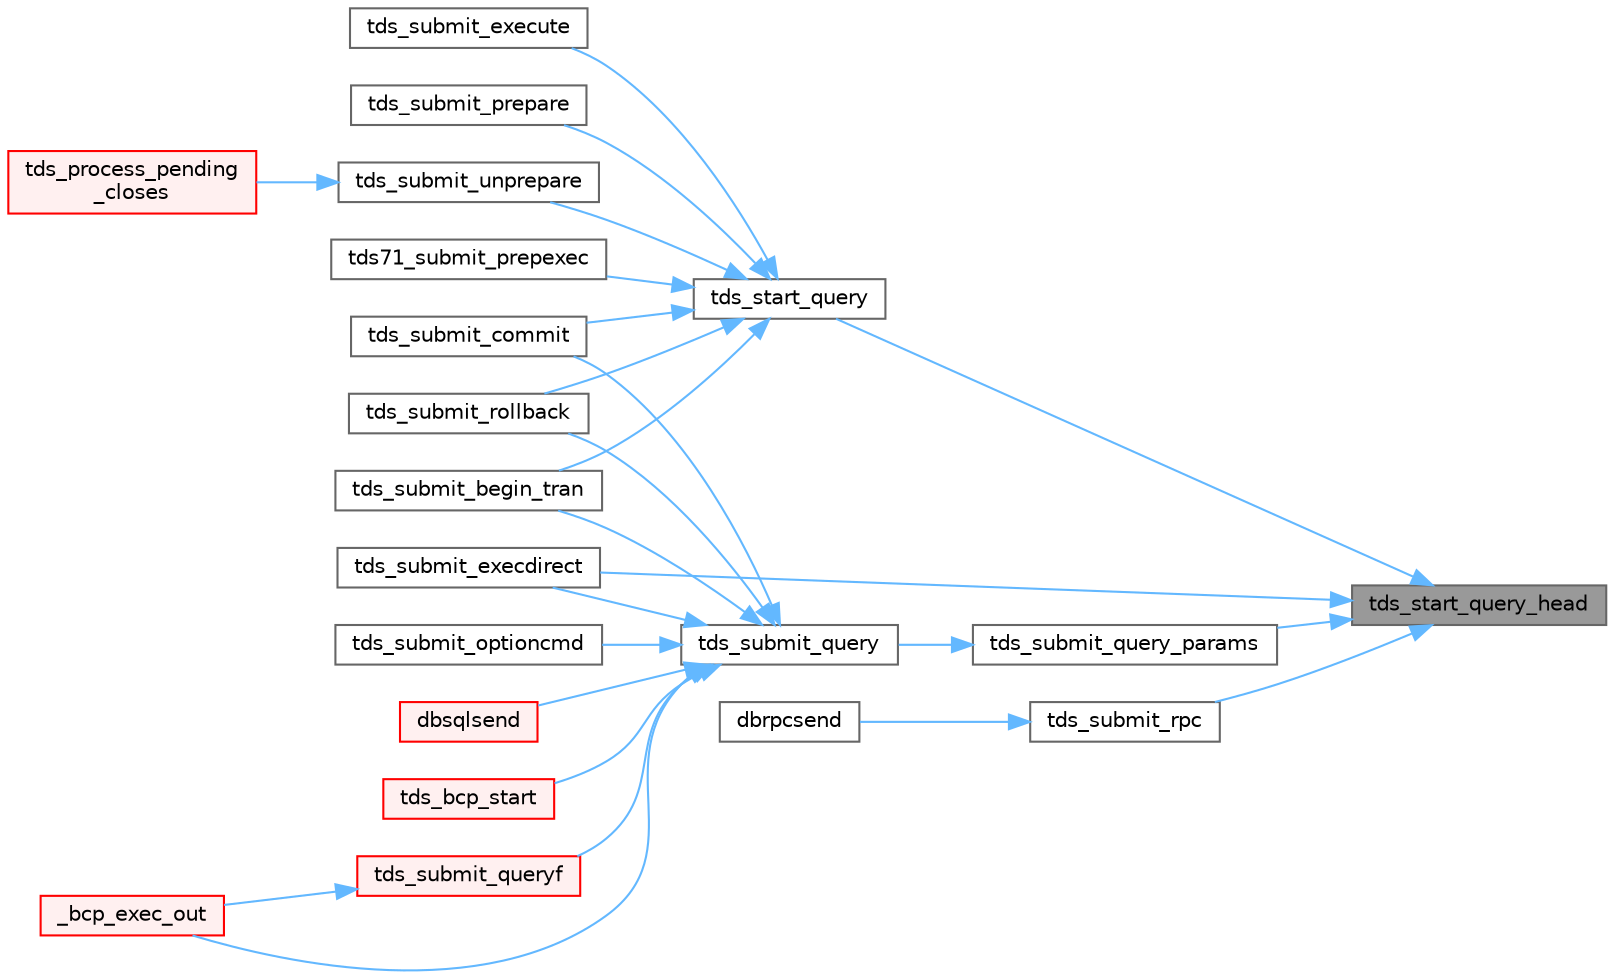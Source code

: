 digraph "tds_start_query_head"
{
 // LATEX_PDF_SIZE
  bgcolor="transparent";
  edge [fontname=Helvetica,fontsize=10,labelfontname=Helvetica,labelfontsize=10];
  node [fontname=Helvetica,fontsize=10,shape=box,height=0.2,width=0.4];
  rankdir="RL";
  Node1 [id="Node000001",label="tds_start_query_head",height=0.2,width=0.4,color="gray40", fillcolor="grey60", style="filled", fontcolor="black",tooltip="Start query packet of a given type."];
  Node1 -> Node2 [id="edge1_Node000001_Node000002",dir="back",color="steelblue1",style="solid",tooltip=" "];
  Node2 [id="Node000002",label="tds_start_query",height=0.2,width=0.4,color="grey40", fillcolor="white", style="filled",URL="$a00590.html#ga0da385231bfa3dc49377e1fb2bea2c07",tooltip="Start query packet of a given type."];
  Node2 -> Node3 [id="edge2_Node000002_Node000003",dir="back",color="steelblue1",style="solid",tooltip=" "];
  Node3 [id="Node000003",label="tds71_submit_prepexec",height=0.2,width=0.4,color="grey40", fillcolor="white", style="filled",URL="$a00590.html#ga08877c101704bebe4fa57e0849dc272d",tooltip="Creates a temporary stored procedure in the server and execute it."];
  Node2 -> Node4 [id="edge3_Node000002_Node000004",dir="back",color="steelblue1",style="solid",tooltip=" "];
  Node4 [id="Node000004",label="tds_submit_begin_tran",height=0.2,width=0.4,color="grey40", fillcolor="white", style="filled",URL="$a00590.html#ga7bf3670d3d6dabed469b9eb117298079",tooltip="Send a rollback request."];
  Node2 -> Node5 [id="edge4_Node000002_Node000005",dir="back",color="steelblue1",style="solid",tooltip=" "];
  Node5 [id="Node000005",label="tds_submit_commit",height=0.2,width=0.4,color="grey40", fillcolor="white", style="filled",URL="$a00590.html#ga7d68588fdd0beeae52197a6d6cef8754",tooltip="Send a commit request."];
  Node2 -> Node6 [id="edge5_Node000002_Node000006",dir="back",color="steelblue1",style="solid",tooltip=" "];
  Node6 [id="Node000006",label="tds_submit_execute",height=0.2,width=0.4,color="grey40", fillcolor="white", style="filled",URL="$a00590.html#ga3e7b4793c6f799fbc6c174f673bb5b32",tooltip="Sends a previously prepared dynamic statement to the server."];
  Node2 -> Node7 [id="edge6_Node000002_Node000007",dir="back",color="steelblue1",style="solid",tooltip=" "];
  Node7 [id="Node000007",label="tds_submit_prepare",height=0.2,width=0.4,color="grey40", fillcolor="white", style="filled",URL="$a00590.html#ga74eb08c3a1c85be8ac9db428842c8b9d",tooltip="Creates a temporary stored procedure in the server."];
  Node2 -> Node8 [id="edge7_Node000002_Node000008",dir="back",color="steelblue1",style="solid",tooltip=" "];
  Node8 [id="Node000008",label="tds_submit_rollback",height=0.2,width=0.4,color="grey40", fillcolor="white", style="filled",URL="$a00590.html#ga7f20f58e43ba5eb916c97c7396395563",tooltip="Send a rollback request."];
  Node2 -> Node9 [id="edge8_Node000002_Node000009",dir="back",color="steelblue1",style="solid",tooltip=" "];
  Node9 [id="Node000009",label="tds_submit_unprepare",height=0.2,width=0.4,color="grey40", fillcolor="white", style="filled",URL="$a00590.html#gaf573d8d4d2660c8c27770573fca05ff5",tooltip="Send a unprepare request for a prepared query."];
  Node9 -> Node10 [id="edge9_Node000009_Node000010",dir="back",color="steelblue1",style="solid",tooltip=" "];
  Node10 [id="Node000010",label="tds_process_pending\l_closes",height=0.2,width=0.4,color="red", fillcolor="#FFF0F0", style="filled",URL="$a00592.html#ga69902dffb299d62a799888e0fa3ccd68",tooltip="Attempt to close all deferred closes (dynamics and cursors)."];
  Node1 -> Node43 [id="edge10_Node000001_Node000043",dir="back",color="steelblue1",style="solid",tooltip=" "];
  Node43 [id="Node000043",label="tds_submit_execdirect",height=0.2,width=0.4,color="grey40", fillcolor="white", style="filled",URL="$a00590.html#gae603aed795a4c5bb26ab159a11256996",tooltip="Submit a prepared query with parameters."];
  Node1 -> Node44 [id="edge11_Node000001_Node000044",dir="back",color="steelblue1",style="solid",tooltip=" "];
  Node44 [id="Node000044",label="tds_submit_query_params",height=0.2,width=0.4,color="grey40", fillcolor="white", style="filled",URL="$a00590.html#ga95e0fccedc459a4404f496eec74a369a",tooltip="Sends a language string to the database server for processing."];
  Node44 -> Node45 [id="edge12_Node000044_Node000045",dir="back",color="steelblue1",style="solid",tooltip=" "];
  Node45 [id="Node000045",label="tds_submit_query",height=0.2,width=0.4,color="grey40", fillcolor="white", style="filled",URL="$a00590.html#ga5a29ae7f99d089dc3cea85ec6ee5f3ab",tooltip="Sends a language string to the database server for processing."];
  Node45 -> Node15 [id="edge13_Node000045_Node000015",dir="back",color="steelblue1",style="solid",tooltip=" "];
  Node15 [id="Node000015",label="_bcp_exec_out",height=0.2,width=0.4,color="red", fillcolor="#FFF0F0", style="filled",URL="$a00578.html#gae67546338cb9542a4902aa914f57f314",tooltip=" "];
  Node45 -> Node27 [id="edge14_Node000045_Node000027",dir="back",color="steelblue1",style="solid",tooltip=" "];
  Node27 [id="Node000027",label="dbsqlsend",height=0.2,width=0.4,color="red", fillcolor="#FFF0F0", style="filled",URL="$a00575.html#gac980139b9cea03cf93e373d425991481",tooltip="Transmit the command buffer to the server."];
  Node45 -> Node37 [id="edge15_Node000045_Node000037",dir="back",color="steelblue1",style="solid",tooltip=" "];
  Node37 [id="Node000037",label="tds_bcp_start",height=0.2,width=0.4,color="red", fillcolor="#FFF0F0", style="filled",URL="$a00254.html#a8208eef2a3974ae1f0cf3c8c8ab011ce",tooltip="Start sending BCP data to server."];
  Node45 -> Node4 [id="edge16_Node000045_Node000004",dir="back",color="steelblue1",style="solid",tooltip=" "];
  Node45 -> Node5 [id="edge17_Node000045_Node000005",dir="back",color="steelblue1",style="solid",tooltip=" "];
  Node45 -> Node43 [id="edge18_Node000045_Node000043",dir="back",color="steelblue1",style="solid",tooltip=" "];
  Node45 -> Node40 [id="edge19_Node000045_Node000040",dir="back",color="steelblue1",style="solid",tooltip=" "];
  Node40 [id="Node000040",label="tds_submit_optioncmd",height=0.2,width=0.4,color="grey40", fillcolor="white", style="filled",URL="$a00590.html#gaf0da49585d39e99780a004ee2ca23479",tooltip="Send option commands to server."];
  Node45 -> Node46 [id="edge20_Node000045_Node000046",dir="back",color="steelblue1",style="solid",tooltip=" "];
  Node46 [id="Node000046",label="tds_submit_queryf",height=0.2,width=0.4,color="red", fillcolor="#FFF0F0", style="filled",URL="$a00590.html#gad695defcbf663b0023851a198206a772",tooltip="Format and submit a query."];
  Node46 -> Node15 [id="edge21_Node000046_Node000015",dir="back",color="steelblue1",style="solid",tooltip=" "];
  Node45 -> Node8 [id="edge22_Node000045_Node000008",dir="back",color="steelblue1",style="solid",tooltip=" "];
  Node1 -> Node47 [id="edge23_Node000001_Node000047",dir="back",color="steelblue1",style="solid",tooltip=" "];
  Node47 [id="Node000047",label="tds_submit_rpc",height=0.2,width=0.4,color="grey40", fillcolor="white", style="filled",URL="$a00590.html#ga5f071b94ad7889690762dc85646c74ab",tooltip="Calls a RPC from server."];
  Node47 -> Node48 [id="edge24_Node000047_Node000048",dir="back",color="steelblue1",style="solid",tooltip=" "];
  Node48 [id="Node000048",label="dbrpcsend",height=0.2,width=0.4,color="grey40", fillcolor="white", style="filled",URL="$a00576.html#gafa4dfd181be21e49c397f7daaa9cf96c",tooltip="Execute the procedure and free associated memory."];
}
